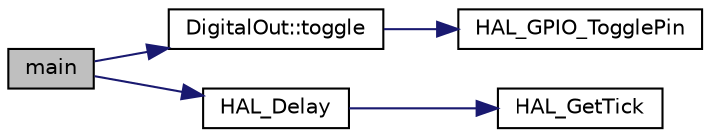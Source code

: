 digraph "main"
{
  edge [fontname="Helvetica",fontsize="10",labelfontname="Helvetica",labelfontsize="10"];
  node [fontname="Helvetica",fontsize="10",shape=record];
  rankdir="LR";
  Node0 [label="main",height=0.2,width=0.4,color="black", fillcolor="grey75", style="filled", fontcolor="black"];
  Node0 -> Node1 [color="midnightblue",fontsize="10",style="solid",fontname="Helvetica"];
  Node1 [label="DigitalOut::toggle",height=0.2,width=0.4,color="black", fillcolor="white", style="filled",URL="$class_digital_out.html#a17393169f751e56e7998ef0d57ab6c05",tooltip="Toggle pin output. "];
  Node1 -> Node2 [color="midnightblue",fontsize="10",style="solid",fontname="Helvetica"];
  Node2 [label="HAL_GPIO_TogglePin",height=0.2,width=0.4,color="black", fillcolor="white", style="filled",URL="$group___g_p_i_o___exported___functions___group2.html#gaf5e0c89f752de5cdedcc30db068133f6"];
  Node0 -> Node3 [color="midnightblue",fontsize="10",style="solid",fontname="Helvetica"];
  Node3 [label="HAL_Delay",height=0.2,width=0.4,color="black", fillcolor="white", style="filled",URL="$group___h_a_l___exported___functions___group2.html#gaef87d3fec667bb34c418f5687e8204c1",tooltip="This function provides accurate delay (in milliseconds) based on variable incremented. "];
  Node3 -> Node4 [color="midnightblue",fontsize="10",style="solid",fontname="Helvetica"];
  Node4 [label="HAL_GetTick",height=0.2,width=0.4,color="black", fillcolor="white", style="filled",URL="$group___h_a_l___exported___functions___group2.html#gac9b3a85a73735ac840d0dcb59bc0fdd6",tooltip="Provides a tick value in millisecond. "];
}
